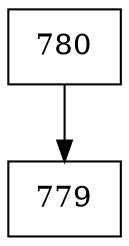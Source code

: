 digraph G {
  node [shape=record];
  node0 [label="{780}"];
  node0 -> node1;
  node1 [label="{779}"];
}
